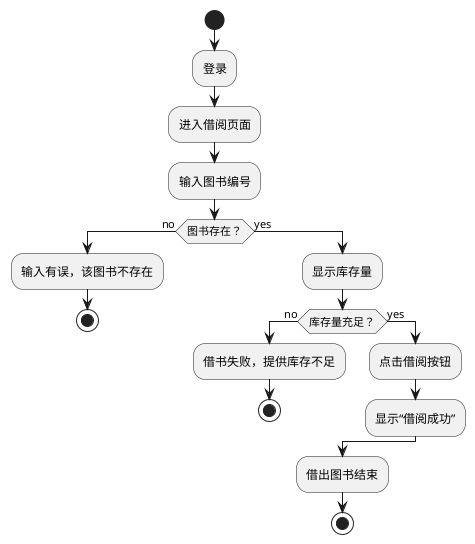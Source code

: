 @startuml
start
	:登录;
	:进入借阅页面;
	:输入图书编号;
	if (图书存在？) then (no)
		:输入有误，该图书不存在;
		stop
	else (yes)
		:显示库存量;
	if (库存量充足？) then (no)
		:借书失败，提供库存不足;
		stop
	else (yes)
		:点击借阅按钮;
		:显示“借阅成功”;
	endif
	:借出图书结束;
stop
@enduml
